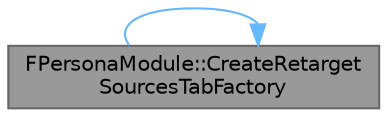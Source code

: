 digraph "FPersonaModule::CreateRetargetSourcesTabFactory"
{
 // INTERACTIVE_SVG=YES
 // LATEX_PDF_SIZE
  bgcolor="transparent";
  edge [fontname=Helvetica,fontsize=10,labelfontname=Helvetica,labelfontsize=10];
  node [fontname=Helvetica,fontsize=10,shape=box,height=0.2,width=0.4];
  rankdir="LR";
  Node1 [id="Node000001",label="FPersonaModule::CreateRetarget\lSourcesTabFactory",height=0.2,width=0.4,color="gray40", fillcolor="grey60", style="filled", fontcolor="black",tooltip="Create a retarget sources tab factory."];
  Node1 -> Node1 [id="edge1_Node000001_Node000001",color="steelblue1",style="solid",tooltip=" "];
}
